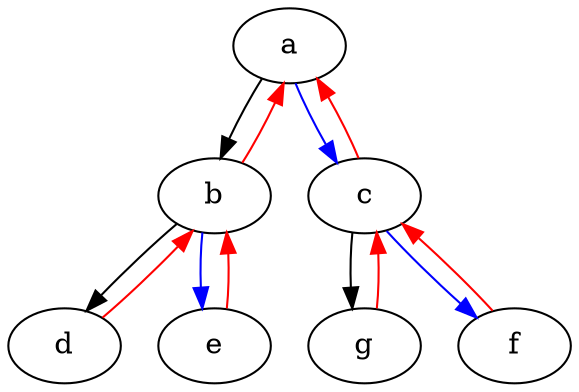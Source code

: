 
digraph graphname {
     a -> b -> d;
     a -> c[ color="blue"]; 
     c -> g; 
     b -> e[ color="blue"];
     c -> f[ color="blue"];
     f -> c[ color="red"];
     g -> c[ color="red"];
     d -> b[ color="red"];
     e -> b[ color="red"];
     b -> a[ color="red"];
     c -> a[ color="red"];     
 }